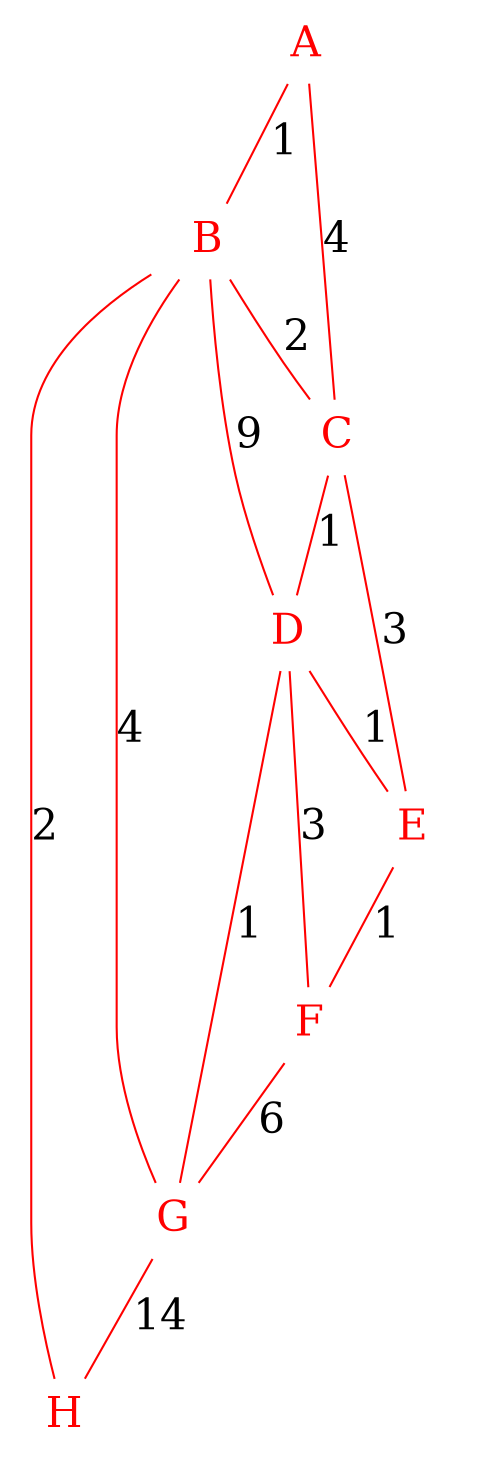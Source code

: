 graph {
node [image="icon_router.png" shape="none" fontsize="20pt" fixedsize=true fontcolor="red"];
edge [fontsize="20pt" color="red"];

A [pos="10,5.5!"]; 
B [pos="7,8!"]; 
C [pos="7,4!"]; 
D [pos="4,4!"]; 
E [pos="4.5,1!"]; 
F [pos="1,2.5!"]; 
G [pos="1.5,6!"]; 
H [pos="4,8!"]; 

A -- B [label="1"];
A -- C [label="4"];
B -- C [label="2"];
B -- D [label="9"];
B -- G [label="4"];
B -- H [label="2"];
C -- D [label="1"];
C -- E [label="3"];
D -- E [label="1"];
D -- F [label="3"];
D -- G [label="1"];
E -- F [label="1"];
F -- G [label="6"];
G -- H [label="14"];
}
